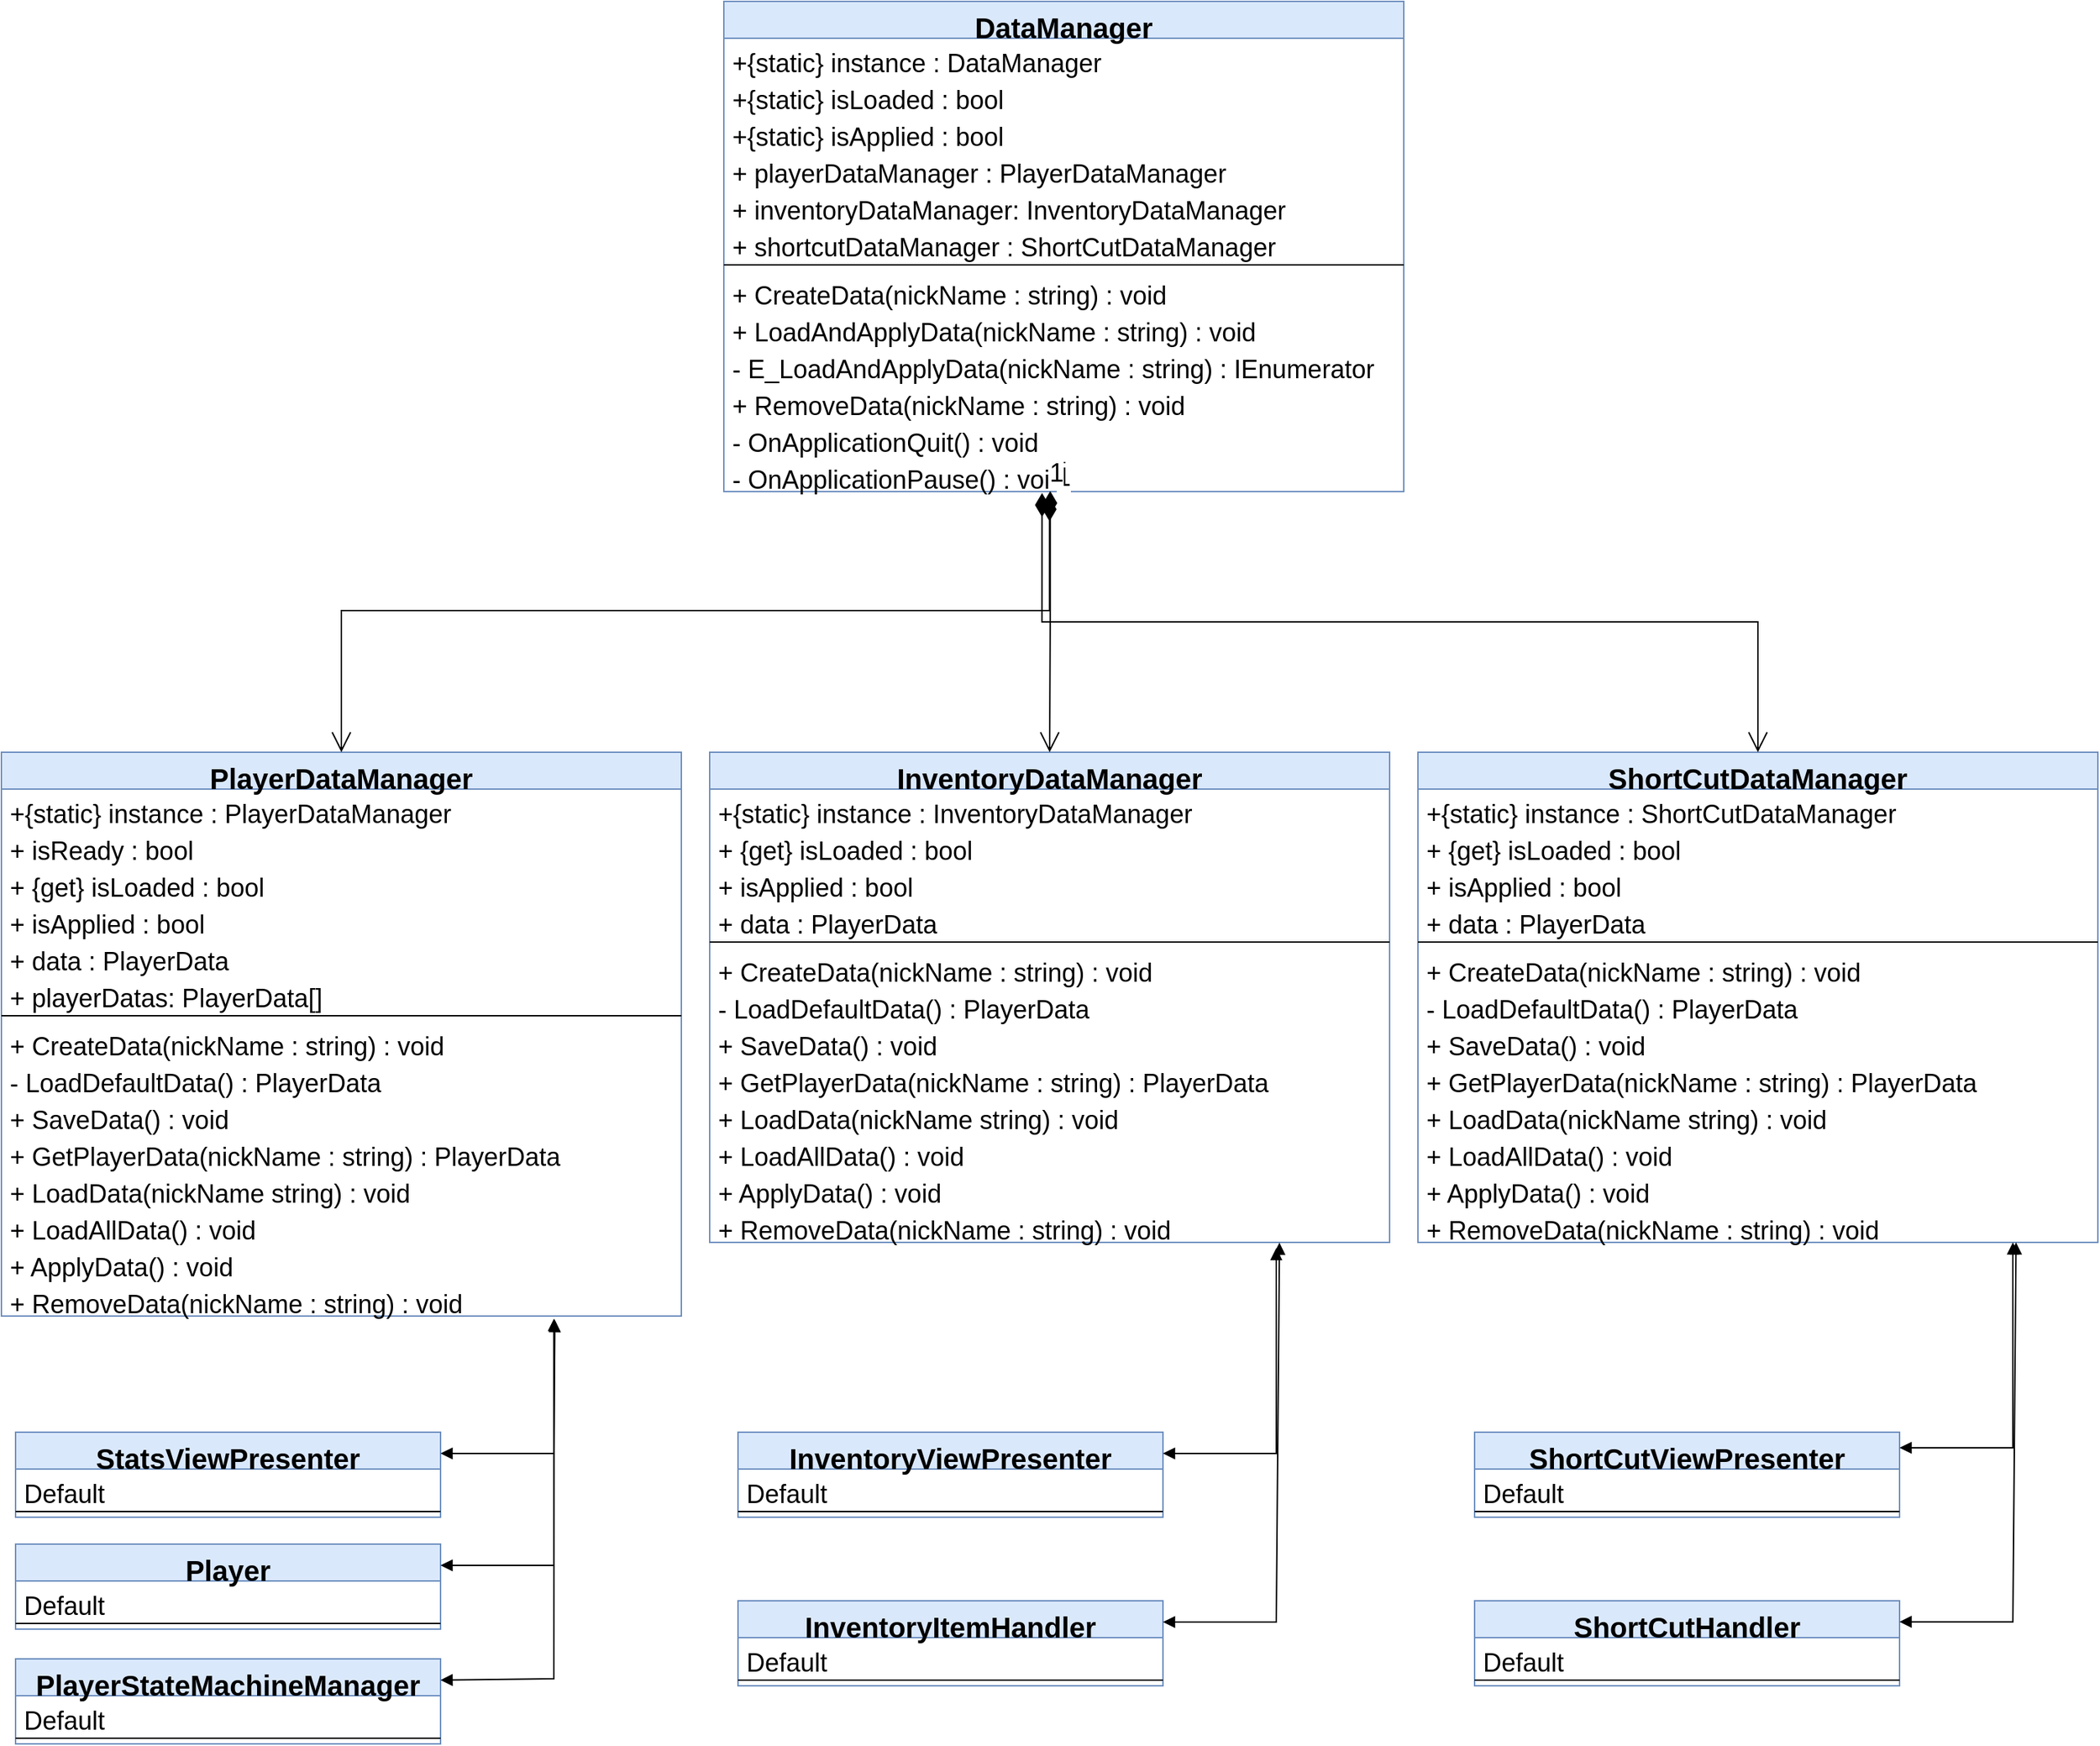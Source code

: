 <mxfile version="17.0.0" type="device"><diagram id="C5RBs43oDa-KdzZeNtuy" name="Page-1"><mxGraphModel dx="2370" dy="1310" grid="1" gridSize="10" guides="1" tooltips="1" connect="1" arrows="1" fold="1" page="1" pageScale="1" pageWidth="827" pageHeight="1169" math="0" shadow="0"><root><mxCell id="WIyWlLk6GJQsqaUBKTNV-0"/><mxCell id="WIyWlLk6GJQsqaUBKTNV-1" parent="WIyWlLk6GJQsqaUBKTNV-0"/><mxCell id="KA21t0hmL3sR3BmQo-Jt-0" value="DataManager" style="swimlane;fontStyle=1;align=center;verticalAlign=top;childLayout=stackLayout;horizontal=1;startSize=26;horizontalStack=0;resizeParent=1;resizeParentMax=0;resizeLast=0;collapsible=1;marginBottom=0;fillColor=#dae8fc;strokeColor=#6c8ebf;fontSize=20;" vertex="1" parent="WIyWlLk6GJQsqaUBKTNV-1"><mxGeometry x="550" y="40" width="480" height="346" as="geometry"/></mxCell><mxCell id="KA21t0hmL3sR3BmQo-Jt-1" value="+{static} instance : DataManager" style="text;strokeColor=none;fillColor=none;align=left;verticalAlign=top;spacingLeft=4;spacingRight=4;overflow=hidden;rotatable=0;points=[[0,0.5],[1,0.5]];portConstraint=eastwest;fontSize=18;" vertex="1" parent="KA21t0hmL3sR3BmQo-Jt-0"><mxGeometry y="26" width="480" height="26" as="geometry"/></mxCell><mxCell id="KA21t0hmL3sR3BmQo-Jt-16" value="+{static} isLoaded : bool" style="text;strokeColor=none;fillColor=none;align=left;verticalAlign=top;spacingLeft=4;spacingRight=4;overflow=hidden;rotatable=0;points=[[0,0.5],[1,0.5]];portConstraint=eastwest;fontSize=18;" vertex="1" parent="KA21t0hmL3sR3BmQo-Jt-0"><mxGeometry y="52" width="480" height="26" as="geometry"/></mxCell><mxCell id="KA21t0hmL3sR3BmQo-Jt-17" value="+{static} isApplied : bool" style="text;strokeColor=none;fillColor=none;align=left;verticalAlign=top;spacingLeft=4;spacingRight=4;overflow=hidden;rotatable=0;points=[[0,0.5],[1,0.5]];portConstraint=eastwest;fontSize=18;" vertex="1" parent="KA21t0hmL3sR3BmQo-Jt-0"><mxGeometry y="78" width="480" height="26" as="geometry"/></mxCell><mxCell id="KA21t0hmL3sR3BmQo-Jt-18" value="+ playerDataManager : PlayerDataManager" style="text;strokeColor=none;fillColor=none;align=left;verticalAlign=top;spacingLeft=4;spacingRight=4;overflow=hidden;rotatable=0;points=[[0,0.5],[1,0.5]];portConstraint=eastwest;fontSize=18;" vertex="1" parent="KA21t0hmL3sR3BmQo-Jt-0"><mxGeometry y="104" width="480" height="26" as="geometry"/></mxCell><mxCell id="KA21t0hmL3sR3BmQo-Jt-19" value="+ inventoryDataManager: InventoryDataManager" style="text;strokeColor=none;fillColor=none;align=left;verticalAlign=top;spacingLeft=4;spacingRight=4;overflow=hidden;rotatable=0;points=[[0,0.5],[1,0.5]];portConstraint=eastwest;fontSize=18;" vertex="1" parent="KA21t0hmL3sR3BmQo-Jt-0"><mxGeometry y="130" width="480" height="26" as="geometry"/></mxCell><mxCell id="KA21t0hmL3sR3BmQo-Jt-20" value="+ shortcutDataManager : ShortCutDataManager" style="text;strokeColor=none;fillColor=none;align=left;verticalAlign=top;spacingLeft=4;spacingRight=4;overflow=hidden;rotatable=0;points=[[0,0.5],[1,0.5]];portConstraint=eastwest;fontSize=18;" vertex="1" parent="KA21t0hmL3sR3BmQo-Jt-0"><mxGeometry y="156" width="480" height="26" as="geometry"/></mxCell><mxCell id="KA21t0hmL3sR3BmQo-Jt-2" value="" style="line;strokeWidth=1;fillColor=none;align=left;verticalAlign=middle;spacingTop=-1;spacingLeft=3;spacingRight=3;rotatable=0;labelPosition=right;points=[];portConstraint=eastwest;" vertex="1" parent="KA21t0hmL3sR3BmQo-Jt-0"><mxGeometry y="182" width="480" height="8" as="geometry"/></mxCell><mxCell id="KA21t0hmL3sR3BmQo-Jt-21" value="+ CreateData(nickName : string) : void" style="text;strokeColor=none;fillColor=none;align=left;verticalAlign=top;spacingLeft=4;spacingRight=4;overflow=hidden;rotatable=0;points=[[0,0.5],[1,0.5]];portConstraint=eastwest;fontSize=18;" vertex="1" parent="KA21t0hmL3sR3BmQo-Jt-0"><mxGeometry y="190" width="480" height="26" as="geometry"/></mxCell><mxCell id="KA21t0hmL3sR3BmQo-Jt-22" value="+ LoadAndApplyData(nickName : string) : void" style="text;strokeColor=none;fillColor=none;align=left;verticalAlign=top;spacingLeft=4;spacingRight=4;overflow=hidden;rotatable=0;points=[[0,0.5],[1,0.5]];portConstraint=eastwest;fontSize=18;" vertex="1" parent="KA21t0hmL3sR3BmQo-Jt-0"><mxGeometry y="216" width="480" height="26" as="geometry"/></mxCell><mxCell id="KA21t0hmL3sR3BmQo-Jt-23" value="- E_LoadAndApplyData(nickName : string) : IEnumerator" style="text;strokeColor=none;fillColor=none;align=left;verticalAlign=top;spacingLeft=4;spacingRight=4;overflow=hidden;rotatable=0;points=[[0,0.5],[1,0.5]];portConstraint=eastwest;fontSize=18;" vertex="1" parent="KA21t0hmL3sR3BmQo-Jt-0"><mxGeometry y="242" width="480" height="26" as="geometry"/></mxCell><mxCell id="KA21t0hmL3sR3BmQo-Jt-24" value="+ RemoveData(nickName : string) : void" style="text;strokeColor=none;fillColor=none;align=left;verticalAlign=top;spacingLeft=4;spacingRight=4;overflow=hidden;rotatable=0;points=[[0,0.5],[1,0.5]];portConstraint=eastwest;fontSize=18;" vertex="1" parent="KA21t0hmL3sR3BmQo-Jt-0"><mxGeometry y="268" width="480" height="26" as="geometry"/></mxCell><mxCell id="KA21t0hmL3sR3BmQo-Jt-25" value="- OnApplicationQuit() : void" style="text;strokeColor=none;fillColor=none;align=left;verticalAlign=top;spacingLeft=4;spacingRight=4;overflow=hidden;rotatable=0;points=[[0,0.5],[1,0.5]];portConstraint=eastwest;fontSize=18;" vertex="1" parent="KA21t0hmL3sR3BmQo-Jt-0"><mxGeometry y="294" width="480" height="26" as="geometry"/></mxCell><mxCell id="KA21t0hmL3sR3BmQo-Jt-26" value="- OnApplicationPause() : void" style="text;strokeColor=none;fillColor=none;align=left;verticalAlign=top;spacingLeft=4;spacingRight=4;overflow=hidden;rotatable=0;points=[[0,0.5],[1,0.5]];portConstraint=eastwest;fontSize=18;" vertex="1" parent="KA21t0hmL3sR3BmQo-Jt-0"><mxGeometry y="320" width="480" height="26" as="geometry"/></mxCell><mxCell id="KA21t0hmL3sR3BmQo-Jt-27" value="PlayerDataManager" style="swimlane;fontStyle=1;align=center;verticalAlign=top;childLayout=stackLayout;horizontal=1;startSize=26;horizontalStack=0;resizeParent=1;resizeParentMax=0;resizeLast=0;collapsible=1;marginBottom=0;fillColor=#dae8fc;strokeColor=#6c8ebf;fontSize=20;" vertex="1" parent="WIyWlLk6GJQsqaUBKTNV-1"><mxGeometry x="40" y="570" width="480" height="398" as="geometry"/></mxCell><mxCell id="KA21t0hmL3sR3BmQo-Jt-28" value="+{static} instance : PlayerDataManager" style="text;strokeColor=none;fillColor=none;align=left;verticalAlign=top;spacingLeft=4;spacingRight=4;overflow=hidden;rotatable=0;points=[[0,0.5],[1,0.5]];portConstraint=eastwest;fontSize=18;" vertex="1" parent="KA21t0hmL3sR3BmQo-Jt-27"><mxGeometry y="26" width="480" height="26" as="geometry"/></mxCell><mxCell id="KA21t0hmL3sR3BmQo-Jt-41" value="+ isReady : bool" style="text;strokeColor=none;fillColor=none;align=left;verticalAlign=top;spacingLeft=4;spacingRight=4;overflow=hidden;rotatable=0;points=[[0,0.5],[1,0.5]];portConstraint=eastwest;fontSize=18;" vertex="1" parent="KA21t0hmL3sR3BmQo-Jt-27"><mxGeometry y="52" width="480" height="26" as="geometry"/></mxCell><mxCell id="KA21t0hmL3sR3BmQo-Jt-29" value="+ {get} isLoaded : bool" style="text;strokeColor=none;fillColor=none;align=left;verticalAlign=top;spacingLeft=4;spacingRight=4;overflow=hidden;rotatable=0;points=[[0,0.5],[1,0.5]];portConstraint=eastwest;fontSize=18;" vertex="1" parent="KA21t0hmL3sR3BmQo-Jt-27"><mxGeometry y="78" width="480" height="26" as="geometry"/></mxCell><mxCell id="KA21t0hmL3sR3BmQo-Jt-30" value="+ isApplied : bool" style="text;strokeColor=none;fillColor=none;align=left;verticalAlign=top;spacingLeft=4;spacingRight=4;overflow=hidden;rotatable=0;points=[[0,0.5],[1,0.5]];portConstraint=eastwest;fontSize=18;" vertex="1" parent="KA21t0hmL3sR3BmQo-Jt-27"><mxGeometry y="104" width="480" height="26" as="geometry"/></mxCell><mxCell id="KA21t0hmL3sR3BmQo-Jt-42" value="+ data : PlayerData" style="text;strokeColor=none;fillColor=none;align=left;verticalAlign=top;spacingLeft=4;spacingRight=4;overflow=hidden;rotatable=0;points=[[0,0.5],[1,0.5]];portConstraint=eastwest;fontSize=18;" vertex="1" parent="KA21t0hmL3sR3BmQo-Jt-27"><mxGeometry y="130" width="480" height="26" as="geometry"/></mxCell><mxCell id="KA21t0hmL3sR3BmQo-Jt-43" value="+ playerDatas: PlayerData[]" style="text;strokeColor=none;fillColor=none;align=left;verticalAlign=top;spacingLeft=4;spacingRight=4;overflow=hidden;rotatable=0;points=[[0,0.5],[1,0.5]];portConstraint=eastwest;fontSize=18;" vertex="1" parent="KA21t0hmL3sR3BmQo-Jt-27"><mxGeometry y="156" width="480" height="26" as="geometry"/></mxCell><mxCell id="KA21t0hmL3sR3BmQo-Jt-34" value="" style="line;strokeWidth=1;fillColor=none;align=left;verticalAlign=middle;spacingTop=-1;spacingLeft=3;spacingRight=3;rotatable=0;labelPosition=right;points=[];portConstraint=eastwest;" vertex="1" parent="KA21t0hmL3sR3BmQo-Jt-27"><mxGeometry y="182" width="480" height="8" as="geometry"/></mxCell><mxCell id="KA21t0hmL3sR3BmQo-Jt-35" value="+ CreateData(nickName : string) : void" style="text;strokeColor=none;fillColor=none;align=left;verticalAlign=top;spacingLeft=4;spacingRight=4;overflow=hidden;rotatable=0;points=[[0,0.5],[1,0.5]];portConstraint=eastwest;fontSize=18;" vertex="1" parent="KA21t0hmL3sR3BmQo-Jt-27"><mxGeometry y="190" width="480" height="26" as="geometry"/></mxCell><mxCell id="KA21t0hmL3sR3BmQo-Jt-44" value="- LoadDefaultData() : PlayerData" style="text;strokeColor=none;fillColor=none;align=left;verticalAlign=top;spacingLeft=4;spacingRight=4;overflow=hidden;rotatable=0;points=[[0,0.5],[1,0.5]];portConstraint=eastwest;fontSize=18;" vertex="1" parent="KA21t0hmL3sR3BmQo-Jt-27"><mxGeometry y="216" width="480" height="26" as="geometry"/></mxCell><mxCell id="KA21t0hmL3sR3BmQo-Jt-45" value="+ SaveData() : void" style="text;strokeColor=none;fillColor=none;align=left;verticalAlign=top;spacingLeft=4;spacingRight=4;overflow=hidden;rotatable=0;points=[[0,0.5],[1,0.5]];portConstraint=eastwest;fontSize=18;" vertex="1" parent="KA21t0hmL3sR3BmQo-Jt-27"><mxGeometry y="242" width="480" height="26" as="geometry"/></mxCell><mxCell id="KA21t0hmL3sR3BmQo-Jt-46" value="+ GetPlayerData(nickName : string) : PlayerData" style="text;strokeColor=none;fillColor=none;align=left;verticalAlign=top;spacingLeft=4;spacingRight=4;overflow=hidden;rotatable=0;points=[[0,0.5],[1,0.5]];portConstraint=eastwest;fontSize=18;" vertex="1" parent="KA21t0hmL3sR3BmQo-Jt-27"><mxGeometry y="268" width="480" height="26" as="geometry"/></mxCell><mxCell id="KA21t0hmL3sR3BmQo-Jt-47" value="+ LoadData(nickName string) : void" style="text;strokeColor=none;fillColor=none;align=left;verticalAlign=top;spacingLeft=4;spacingRight=4;overflow=hidden;rotatable=0;points=[[0,0.5],[1,0.5]];portConstraint=eastwest;fontSize=18;" vertex="1" parent="KA21t0hmL3sR3BmQo-Jt-27"><mxGeometry y="294" width="480" height="26" as="geometry"/></mxCell><mxCell id="KA21t0hmL3sR3BmQo-Jt-48" value="+ LoadAllData() : void" style="text;strokeColor=none;fillColor=none;align=left;verticalAlign=top;spacingLeft=4;spacingRight=4;overflow=hidden;rotatable=0;points=[[0,0.5],[1,0.5]];portConstraint=eastwest;fontSize=18;" vertex="1" parent="KA21t0hmL3sR3BmQo-Jt-27"><mxGeometry y="320" width="480" height="26" as="geometry"/></mxCell><mxCell id="KA21t0hmL3sR3BmQo-Jt-49" value="+ ApplyData() : void" style="text;strokeColor=none;fillColor=none;align=left;verticalAlign=top;spacingLeft=4;spacingRight=4;overflow=hidden;rotatable=0;points=[[0,0.5],[1,0.5]];portConstraint=eastwest;fontSize=18;" vertex="1" parent="KA21t0hmL3sR3BmQo-Jt-27"><mxGeometry y="346" width="480" height="26" as="geometry"/></mxCell><mxCell id="KA21t0hmL3sR3BmQo-Jt-38" value="+ RemoveData(nickName : string) : void" style="text;strokeColor=none;fillColor=none;align=left;verticalAlign=top;spacingLeft=4;spacingRight=4;overflow=hidden;rotatable=0;points=[[0,0.5],[1,0.5]];portConstraint=eastwest;fontSize=18;" vertex="1" parent="KA21t0hmL3sR3BmQo-Jt-27"><mxGeometry y="372" width="480" height="26" as="geometry"/></mxCell><mxCell id="KA21t0hmL3sR3BmQo-Jt-50" value="InventoryDataManager" style="swimlane;fontStyle=1;align=center;verticalAlign=top;childLayout=stackLayout;horizontal=1;startSize=26;horizontalStack=0;resizeParent=1;resizeParentMax=0;resizeLast=0;collapsible=1;marginBottom=0;fillColor=#dae8fc;strokeColor=#6c8ebf;fontSize=20;" vertex="1" parent="WIyWlLk6GJQsqaUBKTNV-1"><mxGeometry x="540" y="570" width="480" height="346" as="geometry"/></mxCell><mxCell id="KA21t0hmL3sR3BmQo-Jt-51" value="+{static} instance : InventoryDataManager" style="text;strokeColor=none;fillColor=none;align=left;verticalAlign=top;spacingLeft=4;spacingRight=4;overflow=hidden;rotatable=0;points=[[0,0.5],[1,0.5]];portConstraint=eastwest;fontSize=18;" vertex="1" parent="KA21t0hmL3sR3BmQo-Jt-50"><mxGeometry y="26" width="480" height="26" as="geometry"/></mxCell><mxCell id="KA21t0hmL3sR3BmQo-Jt-53" value="+ {get} isLoaded : bool" style="text;strokeColor=none;fillColor=none;align=left;verticalAlign=top;spacingLeft=4;spacingRight=4;overflow=hidden;rotatable=0;points=[[0,0.5],[1,0.5]];portConstraint=eastwest;fontSize=18;" vertex="1" parent="KA21t0hmL3sR3BmQo-Jt-50"><mxGeometry y="52" width="480" height="26" as="geometry"/></mxCell><mxCell id="KA21t0hmL3sR3BmQo-Jt-54" value="+ isApplied : bool" style="text;strokeColor=none;fillColor=none;align=left;verticalAlign=top;spacingLeft=4;spacingRight=4;overflow=hidden;rotatable=0;points=[[0,0.5],[1,0.5]];portConstraint=eastwest;fontSize=18;" vertex="1" parent="KA21t0hmL3sR3BmQo-Jt-50"><mxGeometry y="78" width="480" height="26" as="geometry"/></mxCell><mxCell id="KA21t0hmL3sR3BmQo-Jt-55" value="+ data : PlayerData" style="text;strokeColor=none;fillColor=none;align=left;verticalAlign=top;spacingLeft=4;spacingRight=4;overflow=hidden;rotatable=0;points=[[0,0.5],[1,0.5]];portConstraint=eastwest;fontSize=18;" vertex="1" parent="KA21t0hmL3sR3BmQo-Jt-50"><mxGeometry y="104" width="480" height="26" as="geometry"/></mxCell><mxCell id="KA21t0hmL3sR3BmQo-Jt-57" value="" style="line;strokeWidth=1;fillColor=none;align=left;verticalAlign=middle;spacingTop=-1;spacingLeft=3;spacingRight=3;rotatable=0;labelPosition=right;points=[];portConstraint=eastwest;" vertex="1" parent="KA21t0hmL3sR3BmQo-Jt-50"><mxGeometry y="130" width="480" height="8" as="geometry"/></mxCell><mxCell id="KA21t0hmL3sR3BmQo-Jt-58" value="+ CreateData(nickName : string) : void" style="text;strokeColor=none;fillColor=none;align=left;verticalAlign=top;spacingLeft=4;spacingRight=4;overflow=hidden;rotatable=0;points=[[0,0.5],[1,0.5]];portConstraint=eastwest;fontSize=18;" vertex="1" parent="KA21t0hmL3sR3BmQo-Jt-50"><mxGeometry y="138" width="480" height="26" as="geometry"/></mxCell><mxCell id="KA21t0hmL3sR3BmQo-Jt-59" value="- LoadDefaultData() : PlayerData" style="text;strokeColor=none;fillColor=none;align=left;verticalAlign=top;spacingLeft=4;spacingRight=4;overflow=hidden;rotatable=0;points=[[0,0.5],[1,0.5]];portConstraint=eastwest;fontSize=18;" vertex="1" parent="KA21t0hmL3sR3BmQo-Jt-50"><mxGeometry y="164" width="480" height="26" as="geometry"/></mxCell><mxCell id="KA21t0hmL3sR3BmQo-Jt-60" value="+ SaveData() : void" style="text;strokeColor=none;fillColor=none;align=left;verticalAlign=top;spacingLeft=4;spacingRight=4;overflow=hidden;rotatable=0;points=[[0,0.5],[1,0.5]];portConstraint=eastwest;fontSize=18;" vertex="1" parent="KA21t0hmL3sR3BmQo-Jt-50"><mxGeometry y="190" width="480" height="26" as="geometry"/></mxCell><mxCell id="KA21t0hmL3sR3BmQo-Jt-61" value="+ GetPlayerData(nickName : string) : PlayerData" style="text;strokeColor=none;fillColor=none;align=left;verticalAlign=top;spacingLeft=4;spacingRight=4;overflow=hidden;rotatable=0;points=[[0,0.5],[1,0.5]];portConstraint=eastwest;fontSize=18;" vertex="1" parent="KA21t0hmL3sR3BmQo-Jt-50"><mxGeometry y="216" width="480" height="26" as="geometry"/></mxCell><mxCell id="KA21t0hmL3sR3BmQo-Jt-62" value="+ LoadData(nickName string) : void" style="text;strokeColor=none;fillColor=none;align=left;verticalAlign=top;spacingLeft=4;spacingRight=4;overflow=hidden;rotatable=0;points=[[0,0.5],[1,0.5]];portConstraint=eastwest;fontSize=18;" vertex="1" parent="KA21t0hmL3sR3BmQo-Jt-50"><mxGeometry y="242" width="480" height="26" as="geometry"/></mxCell><mxCell id="KA21t0hmL3sR3BmQo-Jt-63" value="+ LoadAllData() : void" style="text;strokeColor=none;fillColor=none;align=left;verticalAlign=top;spacingLeft=4;spacingRight=4;overflow=hidden;rotatable=0;points=[[0,0.5],[1,0.5]];portConstraint=eastwest;fontSize=18;" vertex="1" parent="KA21t0hmL3sR3BmQo-Jt-50"><mxGeometry y="268" width="480" height="26" as="geometry"/></mxCell><mxCell id="KA21t0hmL3sR3BmQo-Jt-64" value="+ ApplyData() : void" style="text;strokeColor=none;fillColor=none;align=left;verticalAlign=top;spacingLeft=4;spacingRight=4;overflow=hidden;rotatable=0;points=[[0,0.5],[1,0.5]];portConstraint=eastwest;fontSize=18;" vertex="1" parent="KA21t0hmL3sR3BmQo-Jt-50"><mxGeometry y="294" width="480" height="26" as="geometry"/></mxCell><mxCell id="KA21t0hmL3sR3BmQo-Jt-65" value="+ RemoveData(nickName : string) : void" style="text;strokeColor=none;fillColor=none;align=left;verticalAlign=top;spacingLeft=4;spacingRight=4;overflow=hidden;rotatable=0;points=[[0,0.5],[1,0.5]];portConstraint=eastwest;fontSize=18;" vertex="1" parent="KA21t0hmL3sR3BmQo-Jt-50"><mxGeometry y="320" width="480" height="26" as="geometry"/></mxCell><mxCell id="KA21t0hmL3sR3BmQo-Jt-66" value="ShortCutDataManager" style="swimlane;fontStyle=1;align=center;verticalAlign=top;childLayout=stackLayout;horizontal=1;startSize=26;horizontalStack=0;resizeParent=1;resizeParentMax=0;resizeLast=0;collapsible=1;marginBottom=0;fillColor=#dae8fc;strokeColor=#6c8ebf;fontSize=20;" vertex="1" parent="WIyWlLk6GJQsqaUBKTNV-1"><mxGeometry x="1040" y="570" width="480" height="346" as="geometry"/></mxCell><mxCell id="KA21t0hmL3sR3BmQo-Jt-67" value="+{static} instance : ShortCutDataManager" style="text;strokeColor=none;fillColor=none;align=left;verticalAlign=top;spacingLeft=4;spacingRight=4;overflow=hidden;rotatable=0;points=[[0,0.5],[1,0.5]];portConstraint=eastwest;fontSize=18;" vertex="1" parent="KA21t0hmL3sR3BmQo-Jt-66"><mxGeometry y="26" width="480" height="26" as="geometry"/></mxCell><mxCell id="KA21t0hmL3sR3BmQo-Jt-68" value="+ {get} isLoaded : bool" style="text;strokeColor=none;fillColor=none;align=left;verticalAlign=top;spacingLeft=4;spacingRight=4;overflow=hidden;rotatable=0;points=[[0,0.5],[1,0.5]];portConstraint=eastwest;fontSize=18;" vertex="1" parent="KA21t0hmL3sR3BmQo-Jt-66"><mxGeometry y="52" width="480" height="26" as="geometry"/></mxCell><mxCell id="KA21t0hmL3sR3BmQo-Jt-69" value="+ isApplied : bool" style="text;strokeColor=none;fillColor=none;align=left;verticalAlign=top;spacingLeft=4;spacingRight=4;overflow=hidden;rotatable=0;points=[[0,0.5],[1,0.5]];portConstraint=eastwest;fontSize=18;" vertex="1" parent="KA21t0hmL3sR3BmQo-Jt-66"><mxGeometry y="78" width="480" height="26" as="geometry"/></mxCell><mxCell id="KA21t0hmL3sR3BmQo-Jt-70" value="+ data : PlayerData" style="text;strokeColor=none;fillColor=none;align=left;verticalAlign=top;spacingLeft=4;spacingRight=4;overflow=hidden;rotatable=0;points=[[0,0.5],[1,0.5]];portConstraint=eastwest;fontSize=18;" vertex="1" parent="KA21t0hmL3sR3BmQo-Jt-66"><mxGeometry y="104" width="480" height="26" as="geometry"/></mxCell><mxCell id="KA21t0hmL3sR3BmQo-Jt-71" value="" style="line;strokeWidth=1;fillColor=none;align=left;verticalAlign=middle;spacingTop=-1;spacingLeft=3;spacingRight=3;rotatable=0;labelPosition=right;points=[];portConstraint=eastwest;" vertex="1" parent="KA21t0hmL3sR3BmQo-Jt-66"><mxGeometry y="130" width="480" height="8" as="geometry"/></mxCell><mxCell id="KA21t0hmL3sR3BmQo-Jt-72" value="+ CreateData(nickName : string) : void" style="text;strokeColor=none;fillColor=none;align=left;verticalAlign=top;spacingLeft=4;spacingRight=4;overflow=hidden;rotatable=0;points=[[0,0.5],[1,0.5]];portConstraint=eastwest;fontSize=18;" vertex="1" parent="KA21t0hmL3sR3BmQo-Jt-66"><mxGeometry y="138" width="480" height="26" as="geometry"/></mxCell><mxCell id="KA21t0hmL3sR3BmQo-Jt-73" value="- LoadDefaultData() : PlayerData" style="text;strokeColor=none;fillColor=none;align=left;verticalAlign=top;spacingLeft=4;spacingRight=4;overflow=hidden;rotatable=0;points=[[0,0.5],[1,0.5]];portConstraint=eastwest;fontSize=18;" vertex="1" parent="KA21t0hmL3sR3BmQo-Jt-66"><mxGeometry y="164" width="480" height="26" as="geometry"/></mxCell><mxCell id="KA21t0hmL3sR3BmQo-Jt-74" value="+ SaveData() : void" style="text;strokeColor=none;fillColor=none;align=left;verticalAlign=top;spacingLeft=4;spacingRight=4;overflow=hidden;rotatable=0;points=[[0,0.5],[1,0.5]];portConstraint=eastwest;fontSize=18;" vertex="1" parent="KA21t0hmL3sR3BmQo-Jt-66"><mxGeometry y="190" width="480" height="26" as="geometry"/></mxCell><mxCell id="KA21t0hmL3sR3BmQo-Jt-75" value="+ GetPlayerData(nickName : string) : PlayerData" style="text;strokeColor=none;fillColor=none;align=left;verticalAlign=top;spacingLeft=4;spacingRight=4;overflow=hidden;rotatable=0;points=[[0,0.5],[1,0.5]];portConstraint=eastwest;fontSize=18;" vertex="1" parent="KA21t0hmL3sR3BmQo-Jt-66"><mxGeometry y="216" width="480" height="26" as="geometry"/></mxCell><mxCell id="KA21t0hmL3sR3BmQo-Jt-76" value="+ LoadData(nickName string) : void" style="text;strokeColor=none;fillColor=none;align=left;verticalAlign=top;spacingLeft=4;spacingRight=4;overflow=hidden;rotatable=0;points=[[0,0.5],[1,0.5]];portConstraint=eastwest;fontSize=18;" vertex="1" parent="KA21t0hmL3sR3BmQo-Jt-66"><mxGeometry y="242" width="480" height="26" as="geometry"/></mxCell><mxCell id="KA21t0hmL3sR3BmQo-Jt-77" value="+ LoadAllData() : void" style="text;strokeColor=none;fillColor=none;align=left;verticalAlign=top;spacingLeft=4;spacingRight=4;overflow=hidden;rotatable=0;points=[[0,0.5],[1,0.5]];portConstraint=eastwest;fontSize=18;" vertex="1" parent="KA21t0hmL3sR3BmQo-Jt-66"><mxGeometry y="268" width="480" height="26" as="geometry"/></mxCell><mxCell id="KA21t0hmL3sR3BmQo-Jt-78" value="+ ApplyData() : void" style="text;strokeColor=none;fillColor=none;align=left;verticalAlign=top;spacingLeft=4;spacingRight=4;overflow=hidden;rotatable=0;points=[[0,0.5],[1,0.5]];portConstraint=eastwest;fontSize=18;" vertex="1" parent="KA21t0hmL3sR3BmQo-Jt-66"><mxGeometry y="294" width="480" height="26" as="geometry"/></mxCell><mxCell id="KA21t0hmL3sR3BmQo-Jt-79" value="+ RemoveData(nickName : string) : void" style="text;strokeColor=none;fillColor=none;align=left;verticalAlign=top;spacingLeft=4;spacingRight=4;overflow=hidden;rotatable=0;points=[[0,0.5],[1,0.5]];portConstraint=eastwest;fontSize=18;" vertex="1" parent="KA21t0hmL3sR3BmQo-Jt-66"><mxGeometry y="320" width="480" height="26" as="geometry"/></mxCell><mxCell id="KA21t0hmL3sR3BmQo-Jt-85" value="1" style="endArrow=open;html=1;endSize=12;startArrow=diamondThin;startSize=14;startFill=1;edgeStyle=orthogonalEdgeStyle;align=left;verticalAlign=bottom;rounded=0;fontSize=18;entryX=0.5;entryY=0;entryDx=0;entryDy=0;exitX=0.48;exitY=0.984;exitDx=0;exitDy=0;exitPerimeter=0;" edge="1" parent="WIyWlLk6GJQsqaUBKTNV-1" source="KA21t0hmL3sR3BmQo-Jt-26" target="KA21t0hmL3sR3BmQo-Jt-50"><mxGeometry x="-1" y="3" relative="1" as="geometry"><mxPoint x="690" y="480" as="sourcePoint"/><mxPoint x="850" y="480" as="targetPoint"/></mxGeometry></mxCell><mxCell id="KA21t0hmL3sR3BmQo-Jt-86" value="1" style="endArrow=open;html=1;endSize=12;startArrow=diamondThin;startSize=14;startFill=1;edgeStyle=orthogonalEdgeStyle;align=left;verticalAlign=bottom;rounded=0;fontSize=18;exitX=0.479;exitY=1.154;exitDx=0;exitDy=0;exitPerimeter=0;" edge="1" parent="WIyWlLk6GJQsqaUBKTNV-1" source="KA21t0hmL3sR3BmQo-Jt-26" target="KA21t0hmL3sR3BmQo-Jt-27"><mxGeometry x="-1" y="3" relative="1" as="geometry"><mxPoint x="690" y="490" as="sourcePoint"/><mxPoint x="790" y="580" as="targetPoint"/><Array as="points"><mxPoint x="780" y="470"/><mxPoint x="280" y="470"/></Array></mxGeometry></mxCell><mxCell id="KA21t0hmL3sR3BmQo-Jt-87" value="1" style="endArrow=open;html=1;endSize=12;startArrow=diamondThin;startSize=14;startFill=1;edgeStyle=orthogonalEdgeStyle;align=left;verticalAlign=bottom;rounded=0;fontSize=18;entryX=0.5;entryY=0;entryDx=0;entryDy=0;exitX=0.468;exitY=1.038;exitDx=0;exitDy=0;exitPerimeter=0;" edge="1" parent="WIyWlLk6GJQsqaUBKTNV-1" source="KA21t0hmL3sR3BmQo-Jt-26" target="KA21t0hmL3sR3BmQo-Jt-66"><mxGeometry x="-1" y="3" relative="1" as="geometry"><mxPoint x="790.4" y="395.584" as="sourcePoint"/><mxPoint x="790" y="580" as="targetPoint"/><Array as="points"><mxPoint x="775" y="478"/><mxPoint x="1280" y="478"/></Array></mxGeometry></mxCell><mxCell id="KA21t0hmL3sR3BmQo-Jt-88" value="Player" style="swimlane;fontStyle=1;align=center;verticalAlign=top;childLayout=stackLayout;horizontal=1;startSize=26;horizontalStack=0;resizeParent=1;resizeParentMax=0;resizeLast=0;collapsible=1;marginBottom=0;fillColor=#dae8fc;strokeColor=#6c8ebf;fontSize=20;" vertex="1" parent="WIyWlLk6GJQsqaUBKTNV-1"><mxGeometry x="50" y="1129" width="300" height="60" as="geometry"/></mxCell><mxCell id="KA21t0hmL3sR3BmQo-Jt-102" value="Default" style="text;strokeColor=none;fillColor=none;align=left;verticalAlign=top;spacingLeft=4;spacingRight=4;overflow=hidden;rotatable=0;points=[[0,0.5],[1,0.5]];portConstraint=eastwest;fontSize=18;" vertex="1" parent="KA21t0hmL3sR3BmQo-Jt-88"><mxGeometry y="26" width="300" height="26" as="geometry"/></mxCell><mxCell id="KA21t0hmL3sR3BmQo-Jt-95" value="" style="line;strokeWidth=1;fillColor=none;align=left;verticalAlign=middle;spacingTop=-1;spacingLeft=3;spacingRight=3;rotatable=0;labelPosition=right;points=[];portConstraint=eastwest;" vertex="1" parent="KA21t0hmL3sR3BmQo-Jt-88"><mxGeometry y="52" width="300" height="8" as="geometry"/></mxCell><mxCell id="KA21t0hmL3sR3BmQo-Jt-104" value="PlayerStateMachineManager" style="swimlane;fontStyle=1;align=center;verticalAlign=top;childLayout=stackLayout;horizontal=1;startSize=26;horizontalStack=0;resizeParent=1;resizeParentMax=0;resizeLast=0;collapsible=1;marginBottom=0;fillColor=#dae8fc;strokeColor=#6c8ebf;fontSize=20;" vertex="1" parent="WIyWlLk6GJQsqaUBKTNV-1"><mxGeometry x="50" y="1210" width="300" height="60" as="geometry"/></mxCell><mxCell id="KA21t0hmL3sR3BmQo-Jt-105" value="Default" style="text;strokeColor=none;fillColor=none;align=left;verticalAlign=top;spacingLeft=4;spacingRight=4;overflow=hidden;rotatable=0;points=[[0,0.5],[1,0.5]];portConstraint=eastwest;fontSize=18;" vertex="1" parent="KA21t0hmL3sR3BmQo-Jt-104"><mxGeometry y="26" width="300" height="26" as="geometry"/></mxCell><mxCell id="KA21t0hmL3sR3BmQo-Jt-106" value="" style="line;strokeWidth=1;fillColor=none;align=left;verticalAlign=middle;spacingTop=-1;spacingLeft=3;spacingRight=3;rotatable=0;labelPosition=right;points=[];portConstraint=eastwest;" vertex="1" parent="KA21t0hmL3sR3BmQo-Jt-104"><mxGeometry y="52" width="300" height="8" as="geometry"/></mxCell><mxCell id="KA21t0hmL3sR3BmQo-Jt-107" value="StatsViewPresenter" style="swimlane;fontStyle=1;align=center;verticalAlign=top;childLayout=stackLayout;horizontal=1;startSize=26;horizontalStack=0;resizeParent=1;resizeParentMax=0;resizeLast=0;collapsible=1;marginBottom=0;fillColor=#dae8fc;strokeColor=#6c8ebf;fontSize=20;" vertex="1" parent="WIyWlLk6GJQsqaUBKTNV-1"><mxGeometry x="50" y="1050" width="300" height="60" as="geometry"/></mxCell><mxCell id="KA21t0hmL3sR3BmQo-Jt-108" value="Default" style="text;strokeColor=none;fillColor=none;align=left;verticalAlign=top;spacingLeft=4;spacingRight=4;overflow=hidden;rotatable=0;points=[[0,0.5],[1,0.5]];portConstraint=eastwest;fontSize=18;" vertex="1" parent="KA21t0hmL3sR3BmQo-Jt-107"><mxGeometry y="26" width="300" height="26" as="geometry"/></mxCell><mxCell id="KA21t0hmL3sR3BmQo-Jt-109" value="" style="line;strokeWidth=1;fillColor=none;align=left;verticalAlign=middle;spacingTop=-1;spacingLeft=3;spacingRight=3;rotatable=0;labelPosition=right;points=[];portConstraint=eastwest;" vertex="1" parent="KA21t0hmL3sR3BmQo-Jt-107"><mxGeometry y="52" width="300" height="8" as="geometry"/></mxCell><mxCell id="KA21t0hmL3sR3BmQo-Jt-110" value="InventoryViewPresenter" style="swimlane;fontStyle=1;align=center;verticalAlign=top;childLayout=stackLayout;horizontal=1;startSize=26;horizontalStack=0;resizeParent=1;resizeParentMax=0;resizeLast=0;collapsible=1;marginBottom=0;fillColor=#dae8fc;strokeColor=#6c8ebf;fontSize=20;" vertex="1" parent="WIyWlLk6GJQsqaUBKTNV-1"><mxGeometry x="560" y="1050" width="300" height="60" as="geometry"/></mxCell><mxCell id="KA21t0hmL3sR3BmQo-Jt-111" value="Default" style="text;strokeColor=none;fillColor=none;align=left;verticalAlign=top;spacingLeft=4;spacingRight=4;overflow=hidden;rotatable=0;points=[[0,0.5],[1,0.5]];portConstraint=eastwest;fontSize=18;" vertex="1" parent="KA21t0hmL3sR3BmQo-Jt-110"><mxGeometry y="26" width="300" height="26" as="geometry"/></mxCell><mxCell id="KA21t0hmL3sR3BmQo-Jt-112" value="" style="line;strokeWidth=1;fillColor=none;align=left;verticalAlign=middle;spacingTop=-1;spacingLeft=3;spacingRight=3;rotatable=0;labelPosition=right;points=[];portConstraint=eastwest;" vertex="1" parent="KA21t0hmL3sR3BmQo-Jt-110"><mxGeometry y="52" width="300" height="8" as="geometry"/></mxCell><mxCell id="KA21t0hmL3sR3BmQo-Jt-113" value="ShortCutViewPresenter" style="swimlane;fontStyle=1;align=center;verticalAlign=top;childLayout=stackLayout;horizontal=1;startSize=26;horizontalStack=0;resizeParent=1;resizeParentMax=0;resizeLast=0;collapsible=1;marginBottom=0;fillColor=#dae8fc;strokeColor=#6c8ebf;fontSize=20;" vertex="1" parent="WIyWlLk6GJQsqaUBKTNV-1"><mxGeometry x="1080" y="1050" width="300" height="60" as="geometry"/></mxCell><mxCell id="KA21t0hmL3sR3BmQo-Jt-114" value="Default" style="text;strokeColor=none;fillColor=none;align=left;verticalAlign=top;spacingLeft=4;spacingRight=4;overflow=hidden;rotatable=0;points=[[0,0.5],[1,0.5]];portConstraint=eastwest;fontSize=18;" vertex="1" parent="KA21t0hmL3sR3BmQo-Jt-113"><mxGeometry y="26" width="300" height="26" as="geometry"/></mxCell><mxCell id="KA21t0hmL3sR3BmQo-Jt-115" value="" style="line;strokeWidth=1;fillColor=none;align=left;verticalAlign=middle;spacingTop=-1;spacingLeft=3;spacingRight=3;rotatable=0;labelPosition=right;points=[];portConstraint=eastwest;" vertex="1" parent="KA21t0hmL3sR3BmQo-Jt-113"><mxGeometry y="52" width="300" height="8" as="geometry"/></mxCell><mxCell id="KA21t0hmL3sR3BmQo-Jt-116" value="InventoryItemHandler" style="swimlane;fontStyle=1;align=center;verticalAlign=top;childLayout=stackLayout;horizontal=1;startSize=26;horizontalStack=0;resizeParent=1;resizeParentMax=0;resizeLast=0;collapsible=1;marginBottom=0;fillColor=#dae8fc;strokeColor=#6c8ebf;fontSize=20;" vertex="1" parent="WIyWlLk6GJQsqaUBKTNV-1"><mxGeometry x="560" y="1169" width="300" height="60" as="geometry"/></mxCell><mxCell id="KA21t0hmL3sR3BmQo-Jt-117" value="Default" style="text;strokeColor=none;fillColor=none;align=left;verticalAlign=top;spacingLeft=4;spacingRight=4;overflow=hidden;rotatable=0;points=[[0,0.5],[1,0.5]];portConstraint=eastwest;fontSize=18;" vertex="1" parent="KA21t0hmL3sR3BmQo-Jt-116"><mxGeometry y="26" width="300" height="26" as="geometry"/></mxCell><mxCell id="KA21t0hmL3sR3BmQo-Jt-118" value="" style="line;strokeWidth=1;fillColor=none;align=left;verticalAlign=middle;spacingTop=-1;spacingLeft=3;spacingRight=3;rotatable=0;labelPosition=right;points=[];portConstraint=eastwest;" vertex="1" parent="KA21t0hmL3sR3BmQo-Jt-116"><mxGeometry y="52" width="300" height="8" as="geometry"/></mxCell><mxCell id="KA21t0hmL3sR3BmQo-Jt-119" value="ShortCutHandler" style="swimlane;fontStyle=1;align=center;verticalAlign=top;childLayout=stackLayout;horizontal=1;startSize=26;horizontalStack=0;resizeParent=1;resizeParentMax=0;resizeLast=0;collapsible=1;marginBottom=0;fillColor=#dae8fc;strokeColor=#6c8ebf;fontSize=20;" vertex="1" parent="WIyWlLk6GJQsqaUBKTNV-1"><mxGeometry x="1080" y="1169" width="300" height="60" as="geometry"/></mxCell><mxCell id="KA21t0hmL3sR3BmQo-Jt-120" value="Default" style="text;strokeColor=none;fillColor=none;align=left;verticalAlign=top;spacingLeft=4;spacingRight=4;overflow=hidden;rotatable=0;points=[[0,0.5],[1,0.5]];portConstraint=eastwest;fontSize=18;" vertex="1" parent="KA21t0hmL3sR3BmQo-Jt-119"><mxGeometry y="26" width="300" height="26" as="geometry"/></mxCell><mxCell id="KA21t0hmL3sR3BmQo-Jt-121" value="" style="line;strokeWidth=1;fillColor=none;align=left;verticalAlign=middle;spacingTop=-1;spacingLeft=3;spacingRight=3;rotatable=0;labelPosition=right;points=[];portConstraint=eastwest;" vertex="1" parent="KA21t0hmL3sR3BmQo-Jt-119"><mxGeometry y="52" width="300" height="8" as="geometry"/></mxCell><mxCell id="KA21t0hmL3sR3BmQo-Jt-123" value="" style="endArrow=block;startArrow=block;endFill=1;startFill=1;html=1;rounded=0;fontSize=18;entryX=1;entryY=0.25;entryDx=0;entryDy=0;exitX=0.814;exitY=1.108;exitDx=0;exitDy=0;exitPerimeter=0;" edge="1" parent="WIyWlLk6GJQsqaUBKTNV-1" source="KA21t0hmL3sR3BmQo-Jt-38" target="KA21t0hmL3sR3BmQo-Jt-107"><mxGeometry width="160" relative="1" as="geometry"><mxPoint x="470" y="980" as="sourcePoint"/><mxPoint x="890" y="940" as="targetPoint"/><Array as="points"><mxPoint x="430" y="1065"/></Array></mxGeometry></mxCell><mxCell id="KA21t0hmL3sR3BmQo-Jt-124" value="" style="endArrow=block;startArrow=block;endFill=1;startFill=1;html=1;rounded=0;fontSize=18;entryX=1;entryY=0.25;entryDx=0;entryDy=0;" edge="1" parent="WIyWlLk6GJQsqaUBKTNV-1" target="KA21t0hmL3sR3BmQo-Jt-88"><mxGeometry width="160" relative="1" as="geometry"><mxPoint x="430" y="970" as="sourcePoint"/><mxPoint x="360" y="1075" as="targetPoint"/><Array as="points"><mxPoint x="430" y="1144"/></Array></mxGeometry></mxCell><mxCell id="KA21t0hmL3sR3BmQo-Jt-125" value="" style="endArrow=block;startArrow=block;endFill=1;startFill=1;html=1;rounded=0;fontSize=18;entryX=1;entryY=0.25;entryDx=0;entryDy=0;exitX=0.813;exitY=1.077;exitDx=0;exitDy=0;exitPerimeter=0;" edge="1" parent="WIyWlLk6GJQsqaUBKTNV-1" source="KA21t0hmL3sR3BmQo-Jt-38" target="KA21t0hmL3sR3BmQo-Jt-104"><mxGeometry width="160" relative="1" as="geometry"><mxPoint x="430" y="1050" as="sourcePoint"/><mxPoint x="370" y="1210" as="targetPoint"/><Array as="points"><mxPoint x="430" y="1224"/></Array></mxGeometry></mxCell><mxCell id="KA21t0hmL3sR3BmQo-Jt-126" value="" style="endArrow=block;startArrow=block;endFill=1;startFill=1;html=1;rounded=0;fontSize=18;entryX=1;entryY=0.25;entryDx=0;entryDy=0;exitX=0.838;exitY=1.007;exitDx=0;exitDy=0;exitPerimeter=0;" edge="1" parent="WIyWlLk6GJQsqaUBKTNV-1" source="KA21t0hmL3sR3BmQo-Jt-65" target="KA21t0hmL3sR3BmQo-Jt-116"><mxGeometry width="160" relative="1" as="geometry"><mxPoint x="940.24" y="930.002" as="sourcePoint"/><mxPoint x="860" y="1185" as="targetPoint"/><Array as="points"><mxPoint x="940" y="1184"/></Array></mxGeometry></mxCell><mxCell id="KA21t0hmL3sR3BmQo-Jt-127" value="" style="endArrow=block;startArrow=block;endFill=1;startFill=1;html=1;rounded=0;fontSize=18;entryX=1;entryY=0.25;entryDx=0;entryDy=0;" edge="1" parent="WIyWlLk6GJQsqaUBKTNV-1" target="KA21t0hmL3sR3BmQo-Jt-110"><mxGeometry width="160" relative="1" as="geometry"><mxPoint x="940" y="920" as="sourcePoint"/><mxPoint x="870" y="1040" as="targetPoint"/><Array as="points"><mxPoint x="940" y="1065"/></Array></mxGeometry></mxCell><mxCell id="KA21t0hmL3sR3BmQo-Jt-128" value="" style="endArrow=block;startArrow=block;endFill=1;startFill=1;html=1;rounded=0;fontSize=18;entryX=1;entryY=0.25;entryDx=0;entryDy=0;exitX=0.838;exitY=1.007;exitDx=0;exitDy=0;exitPerimeter=0;" edge="1" parent="WIyWlLk6GJQsqaUBKTNV-1"><mxGeometry width="160" relative="1" as="geometry"><mxPoint x="1462.24" y="916.002" as="sourcePoint"/><mxPoint x="1380.0" y="1183.82" as="targetPoint"/><Array as="points"><mxPoint x="1460" y="1183.82"/></Array></mxGeometry></mxCell><mxCell id="KA21t0hmL3sR3BmQo-Jt-129" value="" style="endArrow=block;startArrow=block;endFill=1;startFill=1;html=1;rounded=0;fontSize=18;entryX=1;entryY=0.25;entryDx=0;entryDy=0;" edge="1" parent="WIyWlLk6GJQsqaUBKTNV-1"><mxGeometry width="160" relative="1" as="geometry"><mxPoint x="1460.0" y="916" as="sourcePoint"/><mxPoint x="1380.0" y="1061" as="targetPoint"/><Array as="points"><mxPoint x="1460" y="1061"/></Array></mxGeometry></mxCell></root></mxGraphModel></diagram></mxfile>